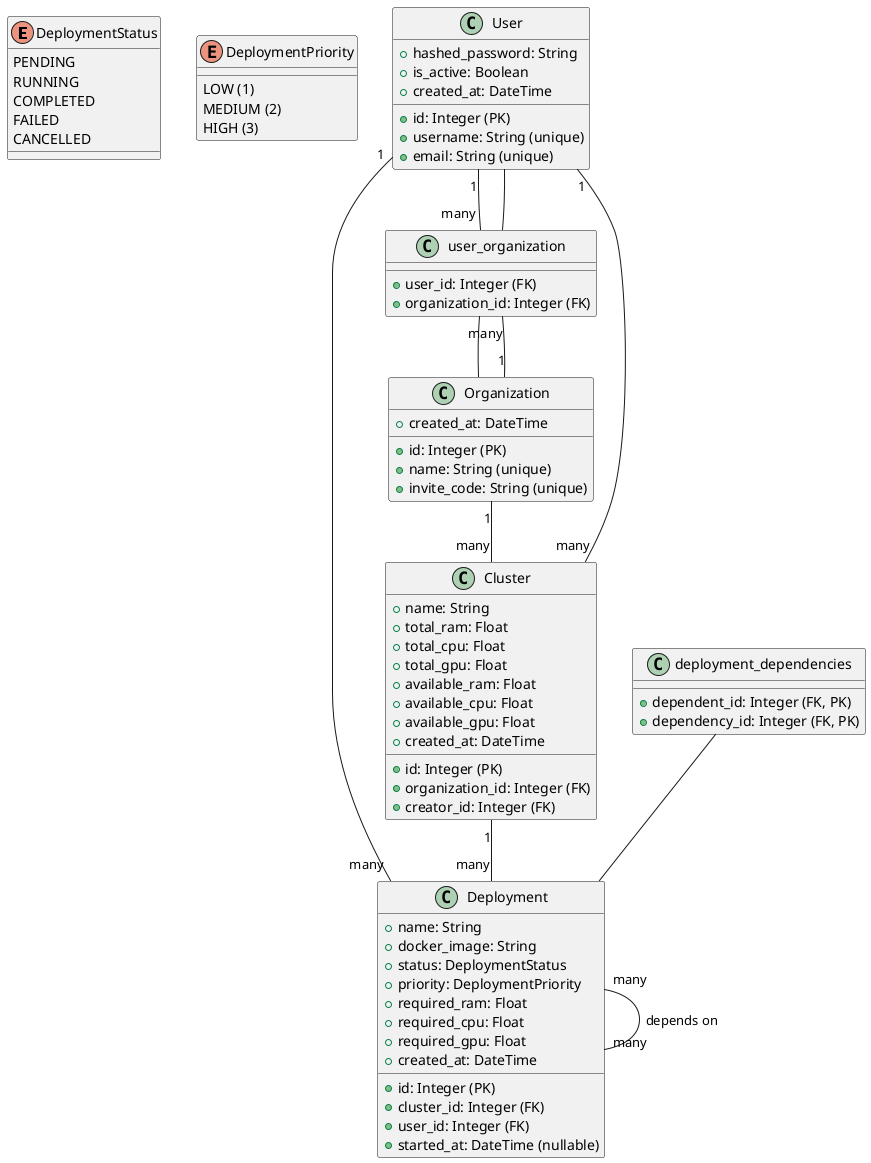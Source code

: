 @startuml MLOps Hypervisor Database Model

' Define enums
enum DeploymentStatus {
  PENDING
  RUNNING
  COMPLETED
  FAILED
  CANCELLED
}

enum DeploymentPriority {
  LOW (1)
  MEDIUM (2)
  HIGH (3)
}

' Define entities
class User {
  +id: Integer (PK)
  +username: String (unique)
  +email: String (unique)
  +hashed_password: String
  +is_active: Boolean
  +created_at: DateTime
}

class Organization {
  +id: Integer (PK)
  +name: String (unique)
  +invite_code: String (unique)
  +created_at: DateTime
}

class Cluster {
  +id: Integer (PK)
  +name: String
  +total_ram: Float
  +total_cpu: Float
  +total_gpu: Float
  +available_ram: Float
  +available_cpu: Float
  +available_gpu: Float
  +organization_id: Integer (FK)
  +creator_id: Integer (FK)
  +created_at: DateTime
}

class Deployment {
  +id: Integer (PK)
  +name: String
  +docker_image: String
  +status: DeploymentStatus
  +priority: DeploymentPriority
  +required_ram: Float
  +required_cpu: Float
  +required_gpu: Float
  +cluster_id: Integer (FK)
  +user_id: Integer (FK)
  +created_at: DateTime
  +started_at: DateTime (nullable)
}

' Define association tables
class user_organization {
  +user_id: Integer (FK)
  +organization_id: Integer (FK)
}

class deployment_dependencies {
  +dependent_id: Integer (FK, PK)
  +dependency_id: Integer (FK, PK)
}

' Define relationships
User "1" -- "many" user_organization
Organization "1" -- "many" user_organization
User "1" -- "many" Deployment
User "1" -- "many" Cluster
Organization "1" -- "many" Cluster
Cluster "1" -- "many" Deployment
Deployment "many" -- "many" Deployment : depends on

' Connect association tables
user_organization -- User
user_organization -- Organization
deployment_dependencies -- Deployment

@enduml 